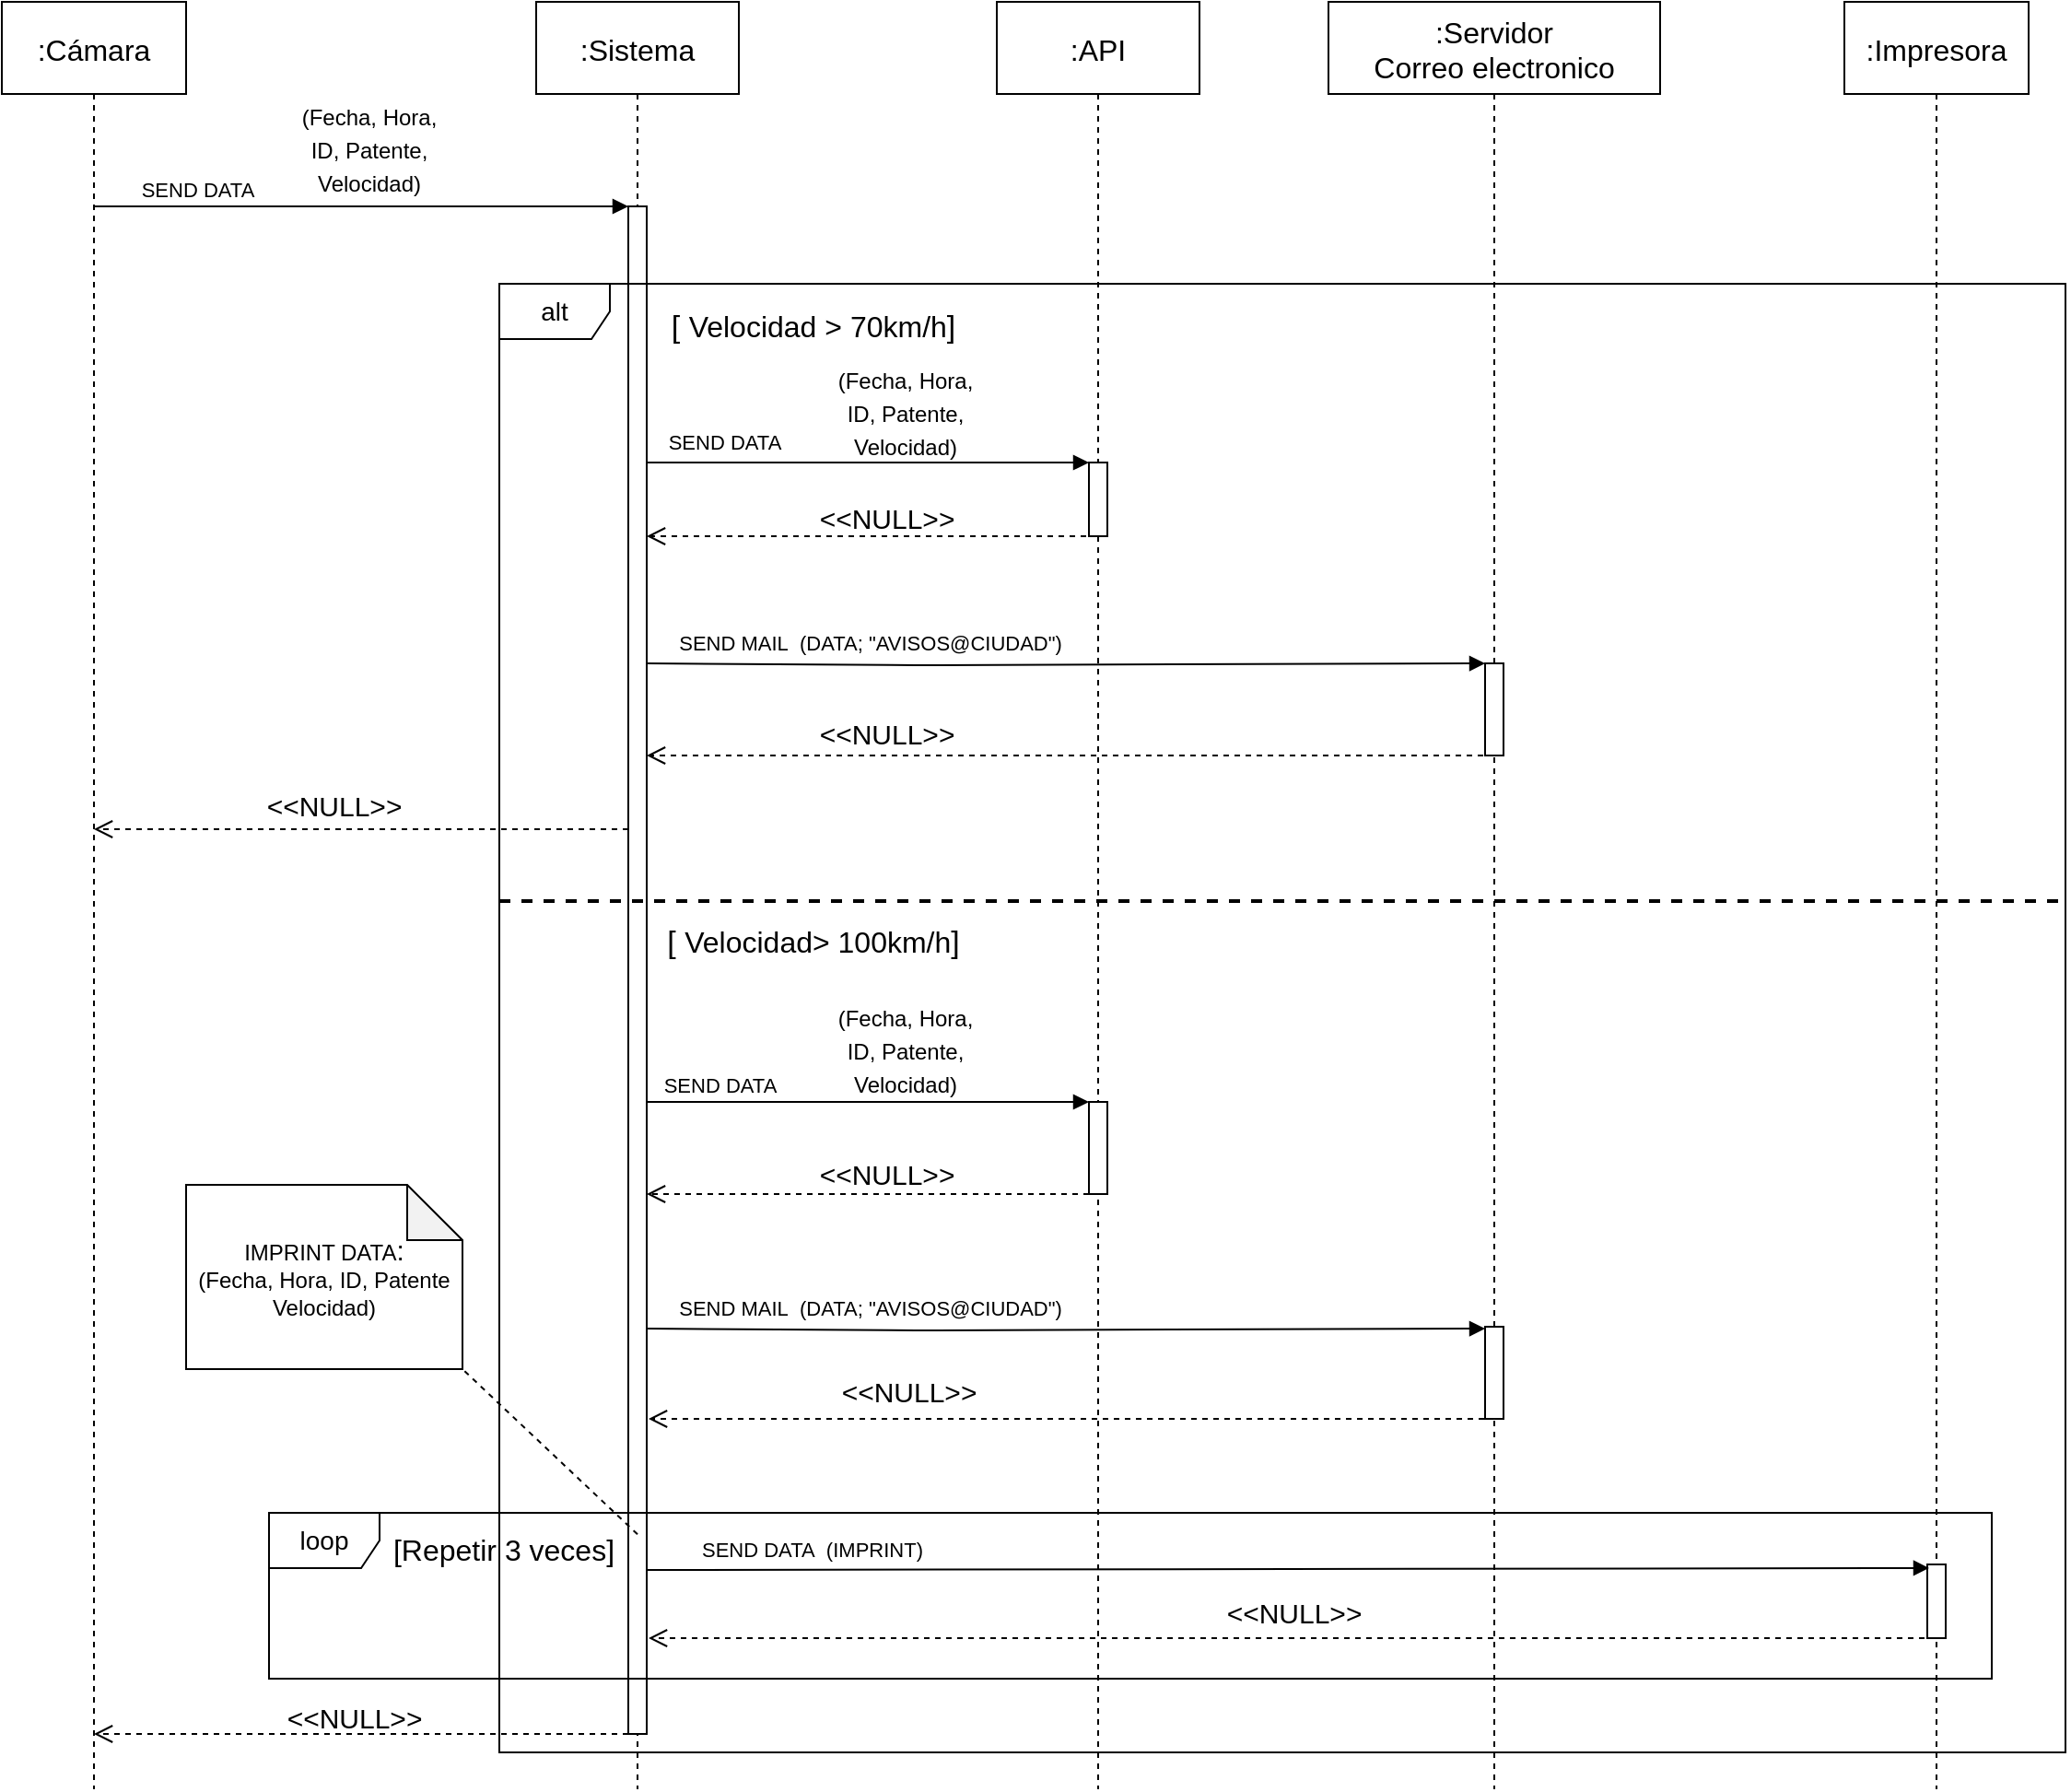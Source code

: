 <mxfile version="20.3.0" type="device"><diagram id="kgpKYQtTHZ0yAKxKKP6v" name="Page-1"><mxGraphModel dx="1110" dy="553" grid="1" gridSize="10" guides="1" tooltips="1" connect="1" arrows="1" fold="1" page="1" pageScale="1" pageWidth="827" pageHeight="1169" math="0" shadow="0"><root><mxCell id="0"/><mxCell id="1" parent="0"/><mxCell id="3nuBFxr9cyL0pnOWT2aG-1" value=":Cámara" style="shape=umlLifeline;perimeter=lifelinePerimeter;container=1;collapsible=0;recursiveResize=0;rounded=0;shadow=0;strokeWidth=1;fontSize=16;align=center;size=50;" parent="1" vertex="1"><mxGeometry x="40" y="30" width="100" height="970" as="geometry"/></mxCell><mxCell id="3nuBFxr9cyL0pnOWT2aG-5" value=":Sistema" style="shape=umlLifeline;perimeter=lifelinePerimeter;container=1;collapsible=0;recursiveResize=0;rounded=0;shadow=0;strokeWidth=1;fontSize=16;size=50;" parent="1" vertex="1"><mxGeometry x="330" y="30" width="110" height="970" as="geometry"/></mxCell><mxCell id="3nuBFxr9cyL0pnOWT2aG-6" value="" style="points=[];perimeter=orthogonalPerimeter;rounded=0;shadow=0;strokeWidth=1;" parent="3nuBFxr9cyL0pnOWT2aG-5" vertex="1"><mxGeometry x="50" y="111" width="10" height="829" as="geometry"/></mxCell><mxCell id="YozSI5X4KARO5TqyZE2r-28" value="return" style="html=1;verticalAlign=bottom;endArrow=open;dashed=1;endSize=8;rounded=0;fontSize=12;fontColor=none;noLabel=1;" parent="3nuBFxr9cyL0pnOWT2aG-5" edge="1"><mxGeometry x="0.509" y="-20" relative="1" as="geometry"><mxPoint x="759.5" y="888" as="sourcePoint"/><mxPoint x="61" y="888" as="targetPoint"/><mxPoint as="offset"/></mxGeometry></mxCell><mxCell id="3nuBFxr9cyL0pnOWT2aG-8" value="SEND DATA" style="verticalAlign=bottom;endArrow=block;shadow=0;strokeWidth=1;" parent="1" edge="1"><mxGeometry x="-0.609" relative="1" as="geometry"><mxPoint x="90" y="141" as="sourcePoint"/><mxPoint as="offset"/><mxPoint x="380" y="141" as="targetPoint"/></mxGeometry></mxCell><mxCell id="5ewyLEu5lSfxZkNV5egt-1" value=":API" style="shape=umlLifeline;perimeter=lifelinePerimeter;container=1;collapsible=0;recursiveResize=0;rounded=0;shadow=0;strokeWidth=1;fontSize=16;size=50;" parent="1" vertex="1"><mxGeometry x="580" y="30" width="110" height="970" as="geometry"/></mxCell><mxCell id="5ewyLEu5lSfxZkNV5egt-2" value="" style="points=[];perimeter=orthogonalPerimeter;rounded=0;shadow=0;strokeWidth=1;" parent="5ewyLEu5lSfxZkNV5egt-1" vertex="1"><mxGeometry x="50" y="250" width="10" height="40" as="geometry"/></mxCell><mxCell id="YozSI5X4KARO5TqyZE2r-10" value="return" style="html=1;verticalAlign=bottom;endArrow=open;dashed=1;endSize=8;rounded=0;fontSize=12;fontColor=none;noLabel=1;" parent="5ewyLEu5lSfxZkNV5egt-1" edge="1"><mxGeometry x="0.541" y="-10" relative="1" as="geometry"><mxPoint x="54.5" y="290" as="sourcePoint"/><mxPoint x="-190" y="290" as="targetPoint"/><mxPoint as="offset"/></mxGeometry></mxCell><mxCell id="zOErF3bk2mBPyS0gTZtt-2" value="SEND DATA" style="verticalAlign=bottom;endArrow=block;shadow=0;strokeWidth=1;" parent="5ewyLEu5lSfxZkNV5egt-1" edge="1"><mxGeometry x="-0.644" y="2" relative="1" as="geometry"><mxPoint x="-190" y="250" as="sourcePoint"/><mxPoint as="offset"/><mxPoint x="50" y="250" as="targetPoint"/><Array as="points"><mxPoint x="-30" y="250"/></Array></mxGeometry></mxCell><mxCell id="YozSI5X4KARO5TqyZE2r-18" value="SEND DATA" style="verticalAlign=bottom;endArrow=block;shadow=0;strokeWidth=1;" parent="5ewyLEu5lSfxZkNV5egt-1" edge="1"><mxGeometry x="-0.667" relative="1" as="geometry"><mxPoint x="-190" y="597" as="sourcePoint"/><mxPoint as="offset"/><mxPoint x="50" y="597" as="targetPoint"/></mxGeometry></mxCell><mxCell id="YozSI5X4KARO5TqyZE2r-19" value="" style="points=[];perimeter=orthogonalPerimeter;rounded=0;shadow=0;strokeWidth=1;" parent="5ewyLEu5lSfxZkNV5egt-1" vertex="1"><mxGeometry x="50" y="597" width="10" height="50" as="geometry"/></mxCell><mxCell id="YozSI5X4KARO5TqyZE2r-24" value="return" style="html=1;verticalAlign=bottom;endArrow=open;dashed=1;endSize=8;rounded=0;fontSize=12;fontColor=none;noLabel=1;" parent="5ewyLEu5lSfxZkNV5egt-1" edge="1"><mxGeometry x="0.509" y="-20" relative="1" as="geometry"><mxPoint x="270.5" y="769" as="sourcePoint"/><mxPoint x="-189" y="769" as="targetPoint"/><mxPoint as="offset"/></mxGeometry></mxCell><mxCell id="5ewyLEu5lSfxZkNV5egt-148" value=":Impresora" style="shape=umlLifeline;perimeter=lifelinePerimeter;container=1;collapsible=0;recursiveResize=0;rounded=0;shadow=0;strokeWidth=1;fontSize=16;size=50;" parent="1" vertex="1"><mxGeometry x="1040" y="30" width="100" height="970" as="geometry"/></mxCell><mxCell id="YozSI5X4KARO5TqyZE2r-27" value="" style="points=[];perimeter=orthogonalPerimeter;rounded=0;shadow=0;strokeWidth=1;" parent="5ewyLEu5lSfxZkNV5egt-148" vertex="1"><mxGeometry x="45" y="848" width="10" height="40" as="geometry"/></mxCell><mxCell id="5ewyLEu5lSfxZkNV5egt-150" value=":Servidor&#10;Correo electronico" style="shape=umlLifeline;perimeter=lifelinePerimeter;container=1;collapsible=0;recursiveResize=0;rounded=0;shadow=0;strokeWidth=1;fontFamily=Helvetica;fontSize=16;size=50;" parent="1" vertex="1"><mxGeometry x="760" y="30" width="180" height="970" as="geometry"/></mxCell><mxCell id="YozSI5X4KARO5TqyZE2r-12" value="" style="points=[];perimeter=orthogonalPerimeter;rounded=0;shadow=0;strokeWidth=1;" parent="5ewyLEu5lSfxZkNV5egt-150" vertex="1"><mxGeometry x="85" y="359" width="10" height="50" as="geometry"/></mxCell><mxCell id="YozSI5X4KARO5TqyZE2r-11" value="SEND MAIL  (DATA; &quot;AVISOS@CIUDAD&quot;)" style="verticalAlign=bottom;endArrow=block;shadow=0;strokeWidth=1;" parent="5ewyLEu5lSfxZkNV5egt-150" edge="1"><mxGeometry x="-0.467" y="3" relative="1" as="geometry"><mxPoint x="-370" y="359" as="sourcePoint"/><mxPoint as="offset"/><mxPoint x="85" y="359" as="targetPoint"/><Array as="points"><mxPoint x="-228" y="360.0"/></Array></mxGeometry></mxCell><mxCell id="YozSI5X4KARO5TqyZE2r-23" value="" style="points=[];perimeter=orthogonalPerimeter;rounded=0;shadow=0;strokeWidth=1;" parent="5ewyLEu5lSfxZkNV5egt-150" vertex="1"><mxGeometry x="85" y="719" width="10" height="50" as="geometry"/></mxCell><mxCell id="5ewyLEu5lSfxZkNV5egt-163" value="&amp;lt;&amp;lt;NULL&amp;gt;&amp;gt;" style="text;html=1;resizable=0;autosize=1;align=center;verticalAlign=middle;points=[];fillColor=none;strokeColor=none;rounded=0;fontFamily=Helvetica;fontSize=15;" parent="5ewyLEu5lSfxZkNV5egt-150" vertex="1"><mxGeometry x="-69" y="859" width="100" height="30" as="geometry"/></mxCell><mxCell id="5ewyLEu5lSfxZkNV5egt-155" value="&amp;lt;&amp;lt;NULL&amp;gt;&amp;gt;" style="text;html=1;resizable=0;autosize=1;align=center;verticalAlign=middle;points=[];fillColor=none;strokeColor=none;rounded=0;fontFamily=Helvetica;fontSize=15;" parent="1" vertex="1"><mxGeometry x="170" y="451" width="100" height="30" as="geometry"/></mxCell><mxCell id="5ewyLEu5lSfxZkNV5egt-158" value="&amp;lt;&amp;lt;NULL&amp;gt;&amp;gt;" style="text;html=1;resizable=0;autosize=1;align=center;verticalAlign=middle;points=[];fillColor=none;strokeColor=none;rounded=0;fontFamily=Helvetica;fontSize=15;" parent="1" vertex="1"><mxGeometry x="470" y="651" width="100" height="30" as="geometry"/></mxCell><mxCell id="5ewyLEu5lSfxZkNV5egt-159" value="&amp;lt;&amp;lt;NULL&amp;gt;&amp;gt;" style="text;html=1;resizable=0;autosize=1;align=center;verticalAlign=middle;points=[];fillColor=none;strokeColor=none;rounded=0;fontFamily=Helvetica;fontSize=15;" parent="1" vertex="1"><mxGeometry x="470" y="295" width="100" height="30" as="geometry"/></mxCell><mxCell id="5ewyLEu5lSfxZkNV5egt-160" value="&amp;lt;&amp;lt;NULL&amp;gt;&amp;gt;" style="text;html=1;resizable=0;autosize=1;align=center;verticalAlign=middle;points=[];fillColor=none;strokeColor=none;rounded=0;fontFamily=Helvetica;fontSize=15;" parent="1" vertex="1"><mxGeometry x="181" y="946" width="100" height="30" as="geometry"/></mxCell><mxCell id="5ewyLEu5lSfxZkNV5egt-161" value="&amp;lt;&amp;lt;NULL&amp;gt;&amp;gt;" style="text;html=1;resizable=0;autosize=1;align=center;verticalAlign=middle;points=[];fillColor=none;strokeColor=none;rounded=0;fontFamily=Helvetica;fontSize=15;" parent="1" vertex="1"><mxGeometry x="470" y="412" width="100" height="30" as="geometry"/></mxCell><mxCell id="5ewyLEu5lSfxZkNV5egt-162" value="&amp;lt;&amp;lt;NULL&amp;gt;&amp;gt;" style="text;html=1;resizable=0;autosize=1;align=center;verticalAlign=middle;points=[];fillColor=none;strokeColor=none;rounded=0;fontFamily=Helvetica;fontSize=15;" parent="1" vertex="1"><mxGeometry x="482" y="769" width="100" height="30" as="geometry"/></mxCell><mxCell id="5ewyLEu5lSfxZkNV5egt-164" value="&lt;font style=&quot;font-size: 12px;&quot;&gt;(Fecha, Hora,&lt;br&gt;ID, Patente,&lt;br&gt;Velocidad)&lt;/font&gt;" style="text;html=1;resizable=0;autosize=1;align=center;verticalAlign=middle;points=[];fillColor=none;strokeColor=none;rounded=0;fontFamily=Helvetica;fontSize=15;" parent="1" vertex="1"><mxGeometry x="189" y="74" width="100" height="70" as="geometry"/></mxCell><mxCell id="YozSI5X4KARO5TqyZE2r-3" value="&lt;font style=&quot;font-size: 12px;&quot;&gt;(Fecha, Hora,&lt;br&gt;ID, Patente,&lt;br&gt;Velocidad)&lt;/font&gt;" style="text;html=1;resizable=0;autosize=1;align=center;verticalAlign=middle;points=[];fillColor=none;strokeColor=none;rounded=0;fontFamily=Helvetica;fontSize=15;" parent="1" vertex="1"><mxGeometry x="480" y="217" width="100" height="70" as="geometry"/></mxCell><mxCell id="YozSI5X4KARO5TqyZE2r-13" value="return" style="html=1;verticalAlign=bottom;endArrow=open;dashed=1;endSize=8;rounded=0;fontSize=12;fontColor=none;noLabel=1;exitX=0.5;exitY=0.98;exitDx=0;exitDy=0;exitPerimeter=0;" parent="1" edge="1"><mxGeometry x="0.509" y="-20" relative="1" as="geometry"><mxPoint x="850" y="439" as="sourcePoint"/><mxPoint x="390" y="439" as="targetPoint"/><mxPoint as="offset"/></mxGeometry></mxCell><mxCell id="YozSI5X4KARO5TqyZE2r-14" value="return" style="html=1;verticalAlign=bottom;endArrow=open;dashed=1;endSize=8;rounded=0;fontSize=12;fontColor=none;noLabel=1;" parent="1" edge="1"><mxGeometry x="0.509" y="-20" relative="1" as="geometry"><mxPoint x="380" y="479" as="sourcePoint"/><mxPoint x="90" y="479" as="targetPoint"/><mxPoint as="offset"/></mxGeometry></mxCell><mxCell id="YozSI5X4KARO5TqyZE2r-20" value="return" style="html=1;verticalAlign=bottom;endArrow=open;dashed=1;endSize=8;rounded=0;fontSize=12;fontColor=none;noLabel=1;" parent="1" edge="1"><mxGeometry x="0.509" y="-20" relative="1" as="geometry"><mxPoint x="630" y="677" as="sourcePoint"/><mxPoint x="390" y="677" as="targetPoint"/><mxPoint as="offset"/></mxGeometry></mxCell><mxCell id="YozSI5X4KARO5TqyZE2r-15" value="&lt;font style=&quot;font-size: 12px;&quot;&gt;(Fecha, Hora,&lt;br&gt;ID, Patente,&lt;br&gt;Velocidad)&lt;/font&gt;" style="text;html=1;resizable=0;autosize=1;align=center;verticalAlign=middle;points=[];fillColor=none;strokeColor=none;rounded=0;fontFamily=Helvetica;fontSize=15;" parent="1" vertex="1"><mxGeometry x="480" y="563" width="100" height="70" as="geometry"/></mxCell><mxCell id="YozSI5X4KARO5TqyZE2r-22" value="SEND MAIL  (DATA; &quot;AVISOS@CIUDAD&quot;)" style="verticalAlign=bottom;endArrow=block;shadow=0;strokeWidth=1;" parent="1" edge="1"><mxGeometry x="-0.467" y="3" relative="1" as="geometry"><mxPoint x="390" y="750" as="sourcePoint"/><mxPoint as="offset"/><mxPoint x="845" y="750" as="targetPoint"/><Array as="points"><mxPoint x="532" y="751"/></Array></mxGeometry></mxCell><mxCell id="YozSI5X4KARO5TqyZE2r-25" value="SEND DATA  (IMPRINT)" style="verticalAlign=bottom;endArrow=block;shadow=0;strokeWidth=1;entryX=0.1;entryY=-0.017;entryDx=0;entryDy=0;entryPerimeter=0;" parent="1" edge="1"><mxGeometry x="-0.741" y="2" relative="1" as="geometry"><mxPoint x="390" y="881" as="sourcePoint"/><mxPoint as="offset"/><mxPoint x="1086" y="879.98" as="targetPoint"/></mxGeometry></mxCell><mxCell id="YozSI5X4KARO5TqyZE2r-30" value="return" style="html=1;verticalAlign=bottom;endArrow=open;dashed=1;endSize=8;rounded=0;fontSize=12;fontColor=none;noLabel=1;" parent="1" edge="1"><mxGeometry x="0.509" y="-20" relative="1" as="geometry"><mxPoint x="380" y="970" as="sourcePoint"/><mxPoint x="90" y="970" as="targetPoint"/><mxPoint as="offset"/></mxGeometry></mxCell><mxCell id="YozSI5X4KARO5TqyZE2r-34" value="[ &lt;span style=&quot;font-size: 16px;&quot;&gt;Velocidad &amp;gt; 70km/h&lt;/span&gt;]" style="text;html=1;resizable=0;autosize=1;align=center;verticalAlign=middle;points=[];fillColor=none;strokeColor=none;rounded=0;fontSize=17;fontColor=none;" parent="1" vertex="1"><mxGeometry x="390" y="192" width="180" height="30" as="geometry"/></mxCell><mxCell id="YozSI5X4KARO5TqyZE2r-35" value="[ &lt;span style=&quot;font-size: 16px;&quot;&gt;Velocidad&amp;gt; 100km/h&lt;/span&gt;]" style="text;html=1;resizable=0;autosize=1;align=center;verticalAlign=middle;points=[];fillColor=none;strokeColor=none;rounded=0;fontSize=17;fontColor=none;" parent="1" vertex="1"><mxGeometry x="390" y="526" width="180" height="30" as="geometry"/></mxCell><mxCell id="YozSI5X4KARO5TqyZE2r-36" value="&lt;font style=&quot;font-size: 16px;&quot;&gt;[Repetir 3 veces]&lt;/font&gt;" style="text;html=1;resizable=0;autosize=1;align=center;verticalAlign=middle;points=[];fillColor=none;strokeColor=none;rounded=0;fontSize=17;fontColor=none;" parent="1" vertex="1"><mxGeometry x="242" y="856" width="140" height="30" as="geometry"/></mxCell><mxCell id="Q76jah6kw0klHy7KOI9b-3" value="" style="endArrow=none;dashed=1;html=1;rounded=0;strokeWidth=2;" parent="1" edge="1"><mxGeometry width="50" height="50" relative="1" as="geometry"><mxPoint x="310" y="518" as="sourcePoint"/><mxPoint x="1160" y="518" as="targetPoint"/></mxGeometry></mxCell><mxCell id="KKbYnRF_3C59-J5U1wcn-1" value="IMPRINT DATA&lt;font style=&quot;font-size: 15px;&quot;&gt;:&lt;/font&gt;&lt;br&gt;(Fecha, Hora, ID, Patente&lt;br&gt;Velocidad)" style="shape=note;whiteSpace=wrap;html=1;backgroundOutline=1;darkOpacity=0.05;" parent="1" vertex="1"><mxGeometry x="140" y="672" width="150" height="100" as="geometry"/></mxCell><mxCell id="KKbYnRF_3C59-J5U1wcn-2" value="" style="endArrow=none;dashed=1;html=1;rounded=0;entryX=1;entryY=1;entryDx=0;entryDy=0;entryPerimeter=0;exitX=0.5;exitY=0.845;exitDx=0;exitDy=0;exitPerimeter=0;" parent="1" edge="1"><mxGeometry width="50" height="50" relative="1" as="geometry"><mxPoint x="385" y="861.65" as="sourcePoint"/><mxPoint x="290" y="772" as="targetPoint"/></mxGeometry></mxCell><mxCell id="wA5bPgC_BK_YLJ1Pqf5t-2" value="alt" style="shape=umlFrame;whiteSpace=wrap;html=1;fontSize=14;" parent="1" vertex="1"><mxGeometry x="310" y="183" width="850" height="797" as="geometry"/></mxCell><mxCell id="HaCziiVVnkVXhoQ5NWg6-1" value="&lt;font style=&quot;font-size: 14px;&quot;&gt;loop&lt;/font&gt;" style="shape=umlFrame;whiteSpace=wrap;html=1;fontSize=10;" vertex="1" parent="1"><mxGeometry x="185" y="850" width="935" height="90" as="geometry"/></mxCell></root></mxGraphModel></diagram></mxfile>